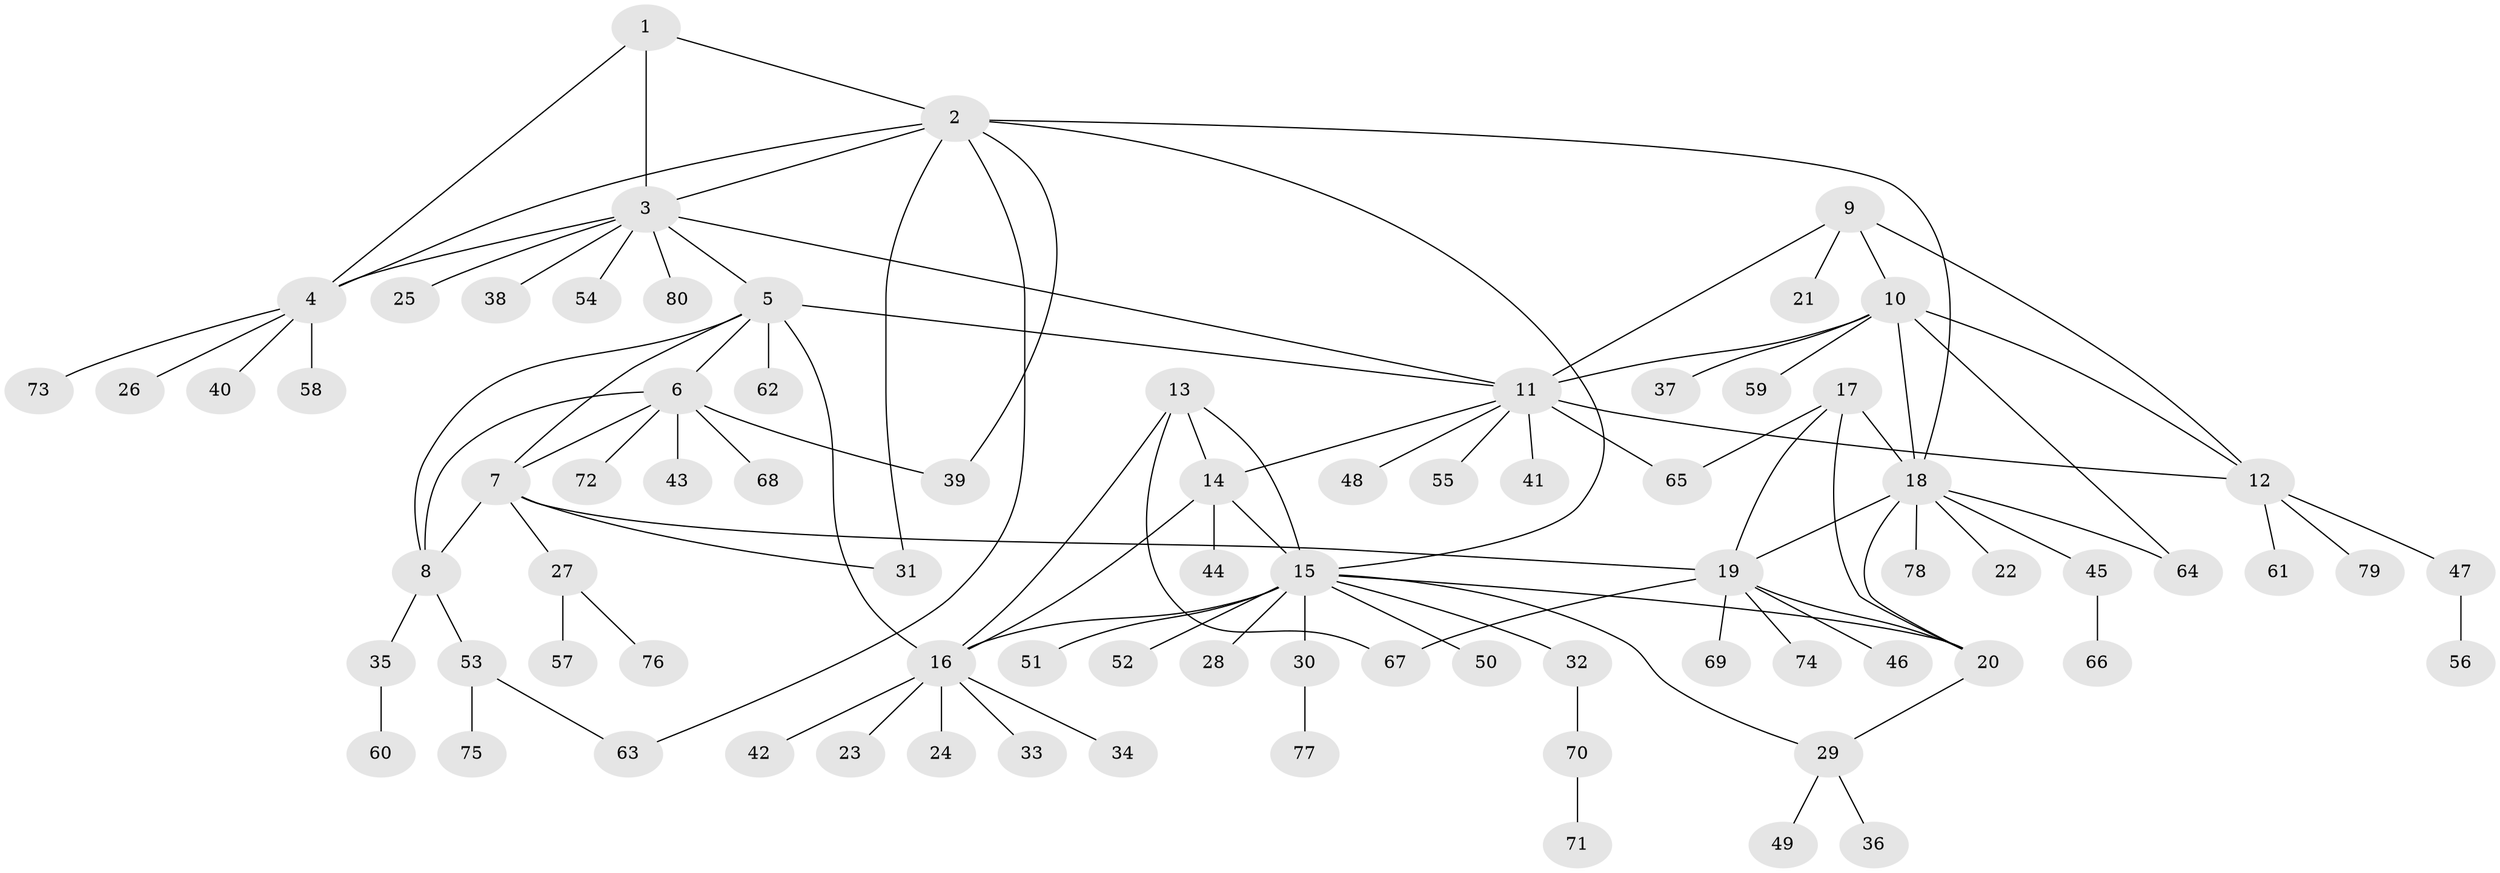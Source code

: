 // coarse degree distribution, {3: 0.05, 8: 0.03333333333333333, 6: 0.016666666666666666, 5: 0.06666666666666667, 9: 0.03333333333333333, 4: 0.03333333333333333, 13: 0.016666666666666666, 10: 0.016666666666666666, 7: 0.03333333333333333, 1: 0.5666666666666667, 2: 0.13333333333333333}
// Generated by graph-tools (version 1.1) at 2025/24/03/03/25 07:24:11]
// undirected, 80 vertices, 107 edges
graph export_dot {
graph [start="1"]
  node [color=gray90,style=filled];
  1;
  2;
  3;
  4;
  5;
  6;
  7;
  8;
  9;
  10;
  11;
  12;
  13;
  14;
  15;
  16;
  17;
  18;
  19;
  20;
  21;
  22;
  23;
  24;
  25;
  26;
  27;
  28;
  29;
  30;
  31;
  32;
  33;
  34;
  35;
  36;
  37;
  38;
  39;
  40;
  41;
  42;
  43;
  44;
  45;
  46;
  47;
  48;
  49;
  50;
  51;
  52;
  53;
  54;
  55;
  56;
  57;
  58;
  59;
  60;
  61;
  62;
  63;
  64;
  65;
  66;
  67;
  68;
  69;
  70;
  71;
  72;
  73;
  74;
  75;
  76;
  77;
  78;
  79;
  80;
  1 -- 2;
  1 -- 3;
  1 -- 4;
  2 -- 3;
  2 -- 4;
  2 -- 15;
  2 -- 18;
  2 -- 31;
  2 -- 39;
  2 -- 63;
  3 -- 4;
  3 -- 5;
  3 -- 11;
  3 -- 25;
  3 -- 38;
  3 -- 54;
  3 -- 80;
  4 -- 26;
  4 -- 40;
  4 -- 58;
  4 -- 73;
  5 -- 6;
  5 -- 7;
  5 -- 8;
  5 -- 11;
  5 -- 16;
  5 -- 62;
  6 -- 7;
  6 -- 8;
  6 -- 39;
  6 -- 43;
  6 -- 68;
  6 -- 72;
  7 -- 8;
  7 -- 19;
  7 -- 27;
  7 -- 31;
  8 -- 35;
  8 -- 53;
  9 -- 10;
  9 -- 11;
  9 -- 12;
  9 -- 21;
  10 -- 11;
  10 -- 12;
  10 -- 18;
  10 -- 37;
  10 -- 59;
  10 -- 64;
  11 -- 12;
  11 -- 14;
  11 -- 41;
  11 -- 48;
  11 -- 55;
  11 -- 65;
  12 -- 47;
  12 -- 61;
  12 -- 79;
  13 -- 14;
  13 -- 15;
  13 -- 16;
  13 -- 67;
  14 -- 15;
  14 -- 16;
  14 -- 44;
  15 -- 16;
  15 -- 20;
  15 -- 28;
  15 -- 29;
  15 -- 30;
  15 -- 32;
  15 -- 50;
  15 -- 51;
  15 -- 52;
  16 -- 23;
  16 -- 24;
  16 -- 33;
  16 -- 34;
  16 -- 42;
  17 -- 18;
  17 -- 19;
  17 -- 20;
  17 -- 65;
  18 -- 19;
  18 -- 20;
  18 -- 22;
  18 -- 45;
  18 -- 64;
  18 -- 78;
  19 -- 20;
  19 -- 46;
  19 -- 67;
  19 -- 69;
  19 -- 74;
  20 -- 29;
  27 -- 57;
  27 -- 76;
  29 -- 36;
  29 -- 49;
  30 -- 77;
  32 -- 70;
  35 -- 60;
  45 -- 66;
  47 -- 56;
  53 -- 63;
  53 -- 75;
  70 -- 71;
}
